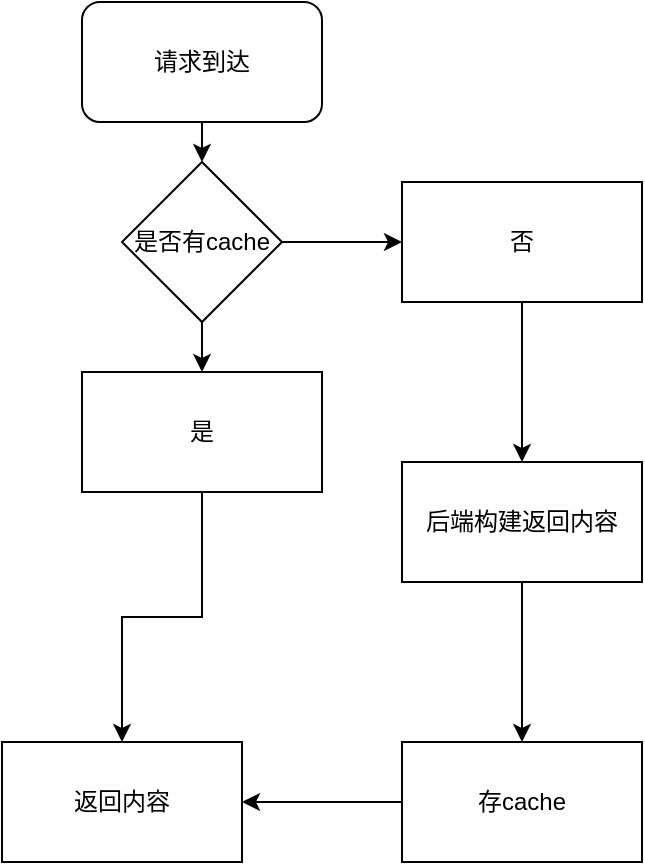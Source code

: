 <mxfile version="15.5.4" type="github">
  <diagram id="C5RBs43oDa-KdzZeNtuy" name="Page-1">
    <mxGraphModel dx="1422" dy="831" grid="1" gridSize="10" guides="1" tooltips="1" connect="1" arrows="1" fold="1" page="1" pageScale="1" pageWidth="827" pageHeight="1169" math="0" shadow="0">
      <root>
        <mxCell id="WIyWlLk6GJQsqaUBKTNV-0" />
        <mxCell id="WIyWlLk6GJQsqaUBKTNV-1" parent="WIyWlLk6GJQsqaUBKTNV-0" />
        <mxCell id="b1wIOaS7buxL3FRpCfnz-1" style="edgeStyle=orthogonalEdgeStyle;rounded=0;orthogonalLoop=1;jettySize=auto;html=1;" edge="1" parent="WIyWlLk6GJQsqaUBKTNV-1" source="b1wIOaS7buxL3FRpCfnz-0">
          <mxGeometry relative="1" as="geometry">
            <mxPoint x="410" y="480" as="targetPoint" />
          </mxGeometry>
        </mxCell>
        <mxCell id="b1wIOaS7buxL3FRpCfnz-0" value="请求到达" style="rounded=1;whiteSpace=wrap;html=1;" vertex="1" parent="WIyWlLk6GJQsqaUBKTNV-1">
          <mxGeometry x="350" y="400" width="120" height="60" as="geometry" />
        </mxCell>
        <mxCell id="b1wIOaS7buxL3FRpCfnz-5" value="" style="edgeStyle=orthogonalEdgeStyle;rounded=0;orthogonalLoop=1;jettySize=auto;html=1;" edge="1" parent="WIyWlLk6GJQsqaUBKTNV-1" source="b1wIOaS7buxL3FRpCfnz-3" target="b1wIOaS7buxL3FRpCfnz-4">
          <mxGeometry relative="1" as="geometry" />
        </mxCell>
        <mxCell id="b1wIOaS7buxL3FRpCfnz-13" value="" style="edgeStyle=orthogonalEdgeStyle;rounded=0;orthogonalLoop=1;jettySize=auto;html=1;" edge="1" parent="WIyWlLk6GJQsqaUBKTNV-1" source="b1wIOaS7buxL3FRpCfnz-3" target="b1wIOaS7buxL3FRpCfnz-12">
          <mxGeometry relative="1" as="geometry" />
        </mxCell>
        <mxCell id="b1wIOaS7buxL3FRpCfnz-3" value="是否有cache" style="rhombus;whiteSpace=wrap;html=1;" vertex="1" parent="WIyWlLk6GJQsqaUBKTNV-1">
          <mxGeometry x="370" y="480" width="80" height="80" as="geometry" />
        </mxCell>
        <mxCell id="b1wIOaS7buxL3FRpCfnz-7" value="" style="edgeStyle=orthogonalEdgeStyle;rounded=0;orthogonalLoop=1;jettySize=auto;html=1;" edge="1" parent="WIyWlLk6GJQsqaUBKTNV-1" source="b1wIOaS7buxL3FRpCfnz-4" target="b1wIOaS7buxL3FRpCfnz-6">
          <mxGeometry relative="1" as="geometry" />
        </mxCell>
        <mxCell id="b1wIOaS7buxL3FRpCfnz-4" value="否" style="whiteSpace=wrap;html=1;" vertex="1" parent="WIyWlLk6GJQsqaUBKTNV-1">
          <mxGeometry x="510" y="490" width="120" height="60" as="geometry" />
        </mxCell>
        <mxCell id="b1wIOaS7buxL3FRpCfnz-9" value="" style="edgeStyle=orthogonalEdgeStyle;rounded=0;orthogonalLoop=1;jettySize=auto;html=1;" edge="1" parent="WIyWlLk6GJQsqaUBKTNV-1" source="b1wIOaS7buxL3FRpCfnz-6" target="b1wIOaS7buxL3FRpCfnz-8">
          <mxGeometry relative="1" as="geometry" />
        </mxCell>
        <mxCell id="b1wIOaS7buxL3FRpCfnz-6" value="后端构建返回内容" style="whiteSpace=wrap;html=1;" vertex="1" parent="WIyWlLk6GJQsqaUBKTNV-1">
          <mxGeometry x="510" y="630" width="120" height="60" as="geometry" />
        </mxCell>
        <mxCell id="b1wIOaS7buxL3FRpCfnz-11" value="" style="edgeStyle=orthogonalEdgeStyle;rounded=0;orthogonalLoop=1;jettySize=auto;html=1;" edge="1" parent="WIyWlLk6GJQsqaUBKTNV-1" source="b1wIOaS7buxL3FRpCfnz-8" target="b1wIOaS7buxL3FRpCfnz-10">
          <mxGeometry relative="1" as="geometry" />
        </mxCell>
        <mxCell id="b1wIOaS7buxL3FRpCfnz-8" value="存cache" style="whiteSpace=wrap;html=1;" vertex="1" parent="WIyWlLk6GJQsqaUBKTNV-1">
          <mxGeometry x="510" y="770" width="120" height="60" as="geometry" />
        </mxCell>
        <mxCell id="b1wIOaS7buxL3FRpCfnz-10" value="返回内容" style="whiteSpace=wrap;html=1;" vertex="1" parent="WIyWlLk6GJQsqaUBKTNV-1">
          <mxGeometry x="310" y="770" width="120" height="60" as="geometry" />
        </mxCell>
        <mxCell id="b1wIOaS7buxL3FRpCfnz-14" style="edgeStyle=orthogonalEdgeStyle;rounded=0;orthogonalLoop=1;jettySize=auto;html=1;entryX=0.5;entryY=0;entryDx=0;entryDy=0;" edge="1" parent="WIyWlLk6GJQsqaUBKTNV-1" source="b1wIOaS7buxL3FRpCfnz-12" target="b1wIOaS7buxL3FRpCfnz-10">
          <mxGeometry relative="1" as="geometry" />
        </mxCell>
        <mxCell id="b1wIOaS7buxL3FRpCfnz-12" value="是" style="whiteSpace=wrap;html=1;" vertex="1" parent="WIyWlLk6GJQsqaUBKTNV-1">
          <mxGeometry x="350" y="585" width="120" height="60" as="geometry" />
        </mxCell>
      </root>
    </mxGraphModel>
  </diagram>
</mxfile>
